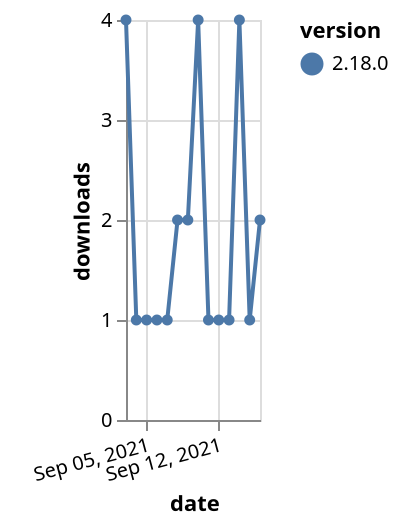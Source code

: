 {"$schema": "https://vega.github.io/schema/vega-lite/v5.json", "description": "A simple bar chart with embedded data.", "data": {"values": [{"date": "2021-09-03", "total": 535, "delta": 4, "version": "2.18.0"}, {"date": "2021-09-04", "total": 536, "delta": 1, "version": "2.18.0"}, {"date": "2021-09-05", "total": 537, "delta": 1, "version": "2.18.0"}, {"date": "2021-09-06", "total": 538, "delta": 1, "version": "2.18.0"}, {"date": "2021-09-07", "total": 539, "delta": 1, "version": "2.18.0"}, {"date": "2021-09-08", "total": 541, "delta": 2, "version": "2.18.0"}, {"date": "2021-09-09", "total": 543, "delta": 2, "version": "2.18.0"}, {"date": "2021-09-10", "total": 547, "delta": 4, "version": "2.18.0"}, {"date": "2021-09-11", "total": 548, "delta": 1, "version": "2.18.0"}, {"date": "2021-09-12", "total": 549, "delta": 1, "version": "2.18.0"}, {"date": "2021-09-13", "total": 550, "delta": 1, "version": "2.18.0"}, {"date": "2021-09-14", "total": 554, "delta": 4, "version": "2.18.0"}, {"date": "2021-09-15", "total": 555, "delta": 1, "version": "2.18.0"}, {"date": "2021-09-16", "total": 557, "delta": 2, "version": "2.18.0"}]}, "width": "container", "mark": {"type": "line", "point": {"filled": true}}, "encoding": {"x": {"field": "date", "type": "temporal", "timeUnit": "yearmonthdate", "title": "date", "axis": {"labelAngle": -15}}, "y": {"field": "delta", "type": "quantitative", "title": "downloads"}, "color": {"field": "version", "type": "nominal"}, "tooltip": {"field": "delta"}}}